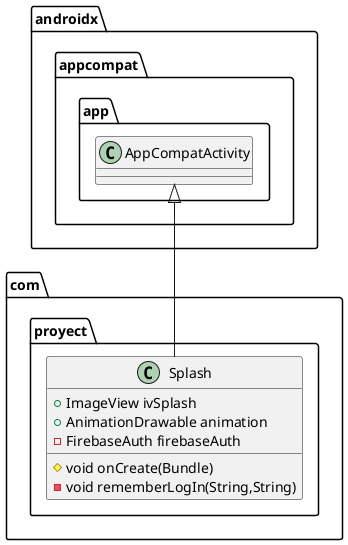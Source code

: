 @startuml
class com.proyect.Splash {
+ ImageView ivSplash
+ AnimationDrawable animation
- FirebaseAuth firebaseAuth
# void onCreate(Bundle)
- void rememberLogIn(String,String)
}




androidx.appcompat.app.AppCompatActivity <|-- com.proyect.Splash
@enduml